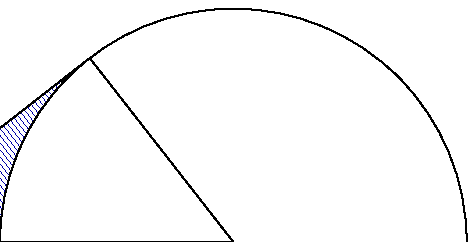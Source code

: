 \documentclass{standalone}
\usepackage{luamplib}
\begin{document}
\mplibtextextlabel{enable}
\begin{mplibcode}
beginfig(1);
  numeric r; r = 42; z1 = 5/4 r * left; z2 = 2r * right;  
  path c[]; 
  c1 = fullcircle scaled 2 abs z1 shifted z1;
  c2 = fullcircle scaled 2 abs z2 shifted z2;
  c3 = fullcircle scaled abs(z2-z1) shifted 1/2[z1,z2];
  numeric t, u;
  (t, whatever) = c2 intersectiontimes c3;
  (u, whatever) = c1 intersectiontimes (point t of c2 -- z1);
  
  path s; 
  s = subpath (0, u) of c1 -- subpath (t, 4) of c2 -- cycle;
  numeric gap; gap = 2;
  for i=0 upto 2r / gap:
    draw (origin--right) scaled 2r rotated 45t shifted (gap*i,0) 
      withpen pencircle scaled 1/4 withcolor 2/3 blue;
  endfor
  clip currentpicture to s;

  draw c1; draw c2; 
  draw z1 -- z2 -- point t of c2 -- cycle;
endfig;
\end{mplibcode}
\end{document}
